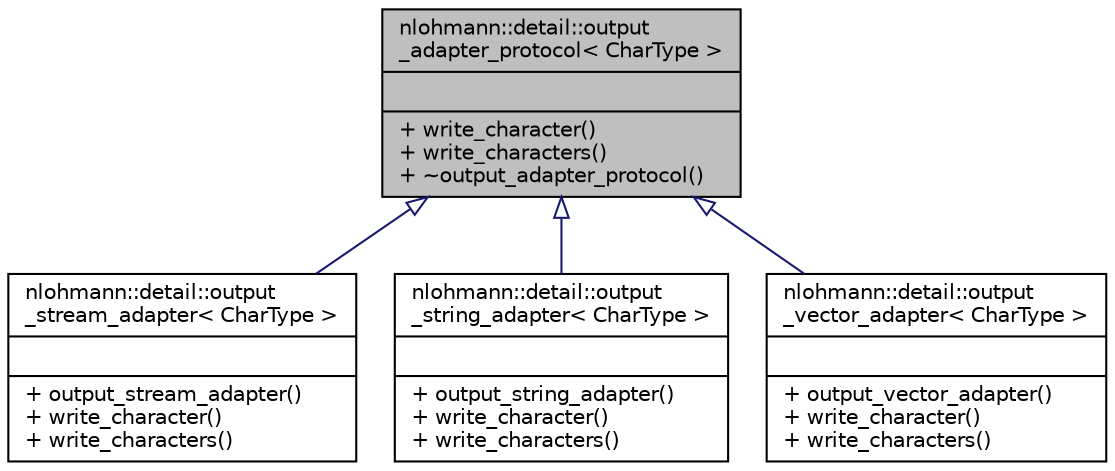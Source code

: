 digraph "nlohmann::detail::output_adapter_protocol&lt; CharType &gt;"
{
 // INTERACTIVE_SVG=YES
  bgcolor="transparent";
  edge [fontname="Helvetica",fontsize="10",labelfontname="Helvetica",labelfontsize="10"];
  node [fontname="Helvetica",fontsize="10",shape=record];
  Node1 [label="{nlohmann::detail::output\l_adapter_protocol\< CharType \>\n||+ write_character()\l+ write_characters()\l+ ~output_adapter_protocol()\l}",height=0.2,width=0.4,color="black", fillcolor="grey75", style="filled", fontcolor="black"];
  Node1 -> Node2 [dir="back",color="midnightblue",fontsize="10",style="solid",arrowtail="onormal",fontname="Helvetica"];
  Node2 [label="{nlohmann::detail::output\l_stream_adapter\< CharType \>\n||+ output_stream_adapter()\l+ write_character()\l+ write_characters()\l}",height=0.2,width=0.4,color="black",URL="$d8/d94/classnlohmann_1_1detail_1_1output__stream__adapter.html",tooltip="output adapter for output streams "];
  Node1 -> Node3 [dir="back",color="midnightblue",fontsize="10",style="solid",arrowtail="onormal",fontname="Helvetica"];
  Node3 [label="{nlohmann::detail::output\l_string_adapter\< CharType \>\n||+ output_string_adapter()\l+ write_character()\l+ write_characters()\l}",height=0.2,width=0.4,color="black",URL="$d2/d39/classnlohmann_1_1detail_1_1output__string__adapter.html",tooltip="output adapter for basic_string "];
  Node1 -> Node4 [dir="back",color="midnightblue",fontsize="10",style="solid",arrowtail="onormal",fontname="Helvetica"];
  Node4 [label="{nlohmann::detail::output\l_vector_adapter\< CharType \>\n||+ output_vector_adapter()\l+ write_character()\l+ write_characters()\l}",height=0.2,width=0.4,color="black",URL="$d5/d66/classnlohmann_1_1detail_1_1output__vector__adapter.html",tooltip="output adapter for byte vectors "];
}
